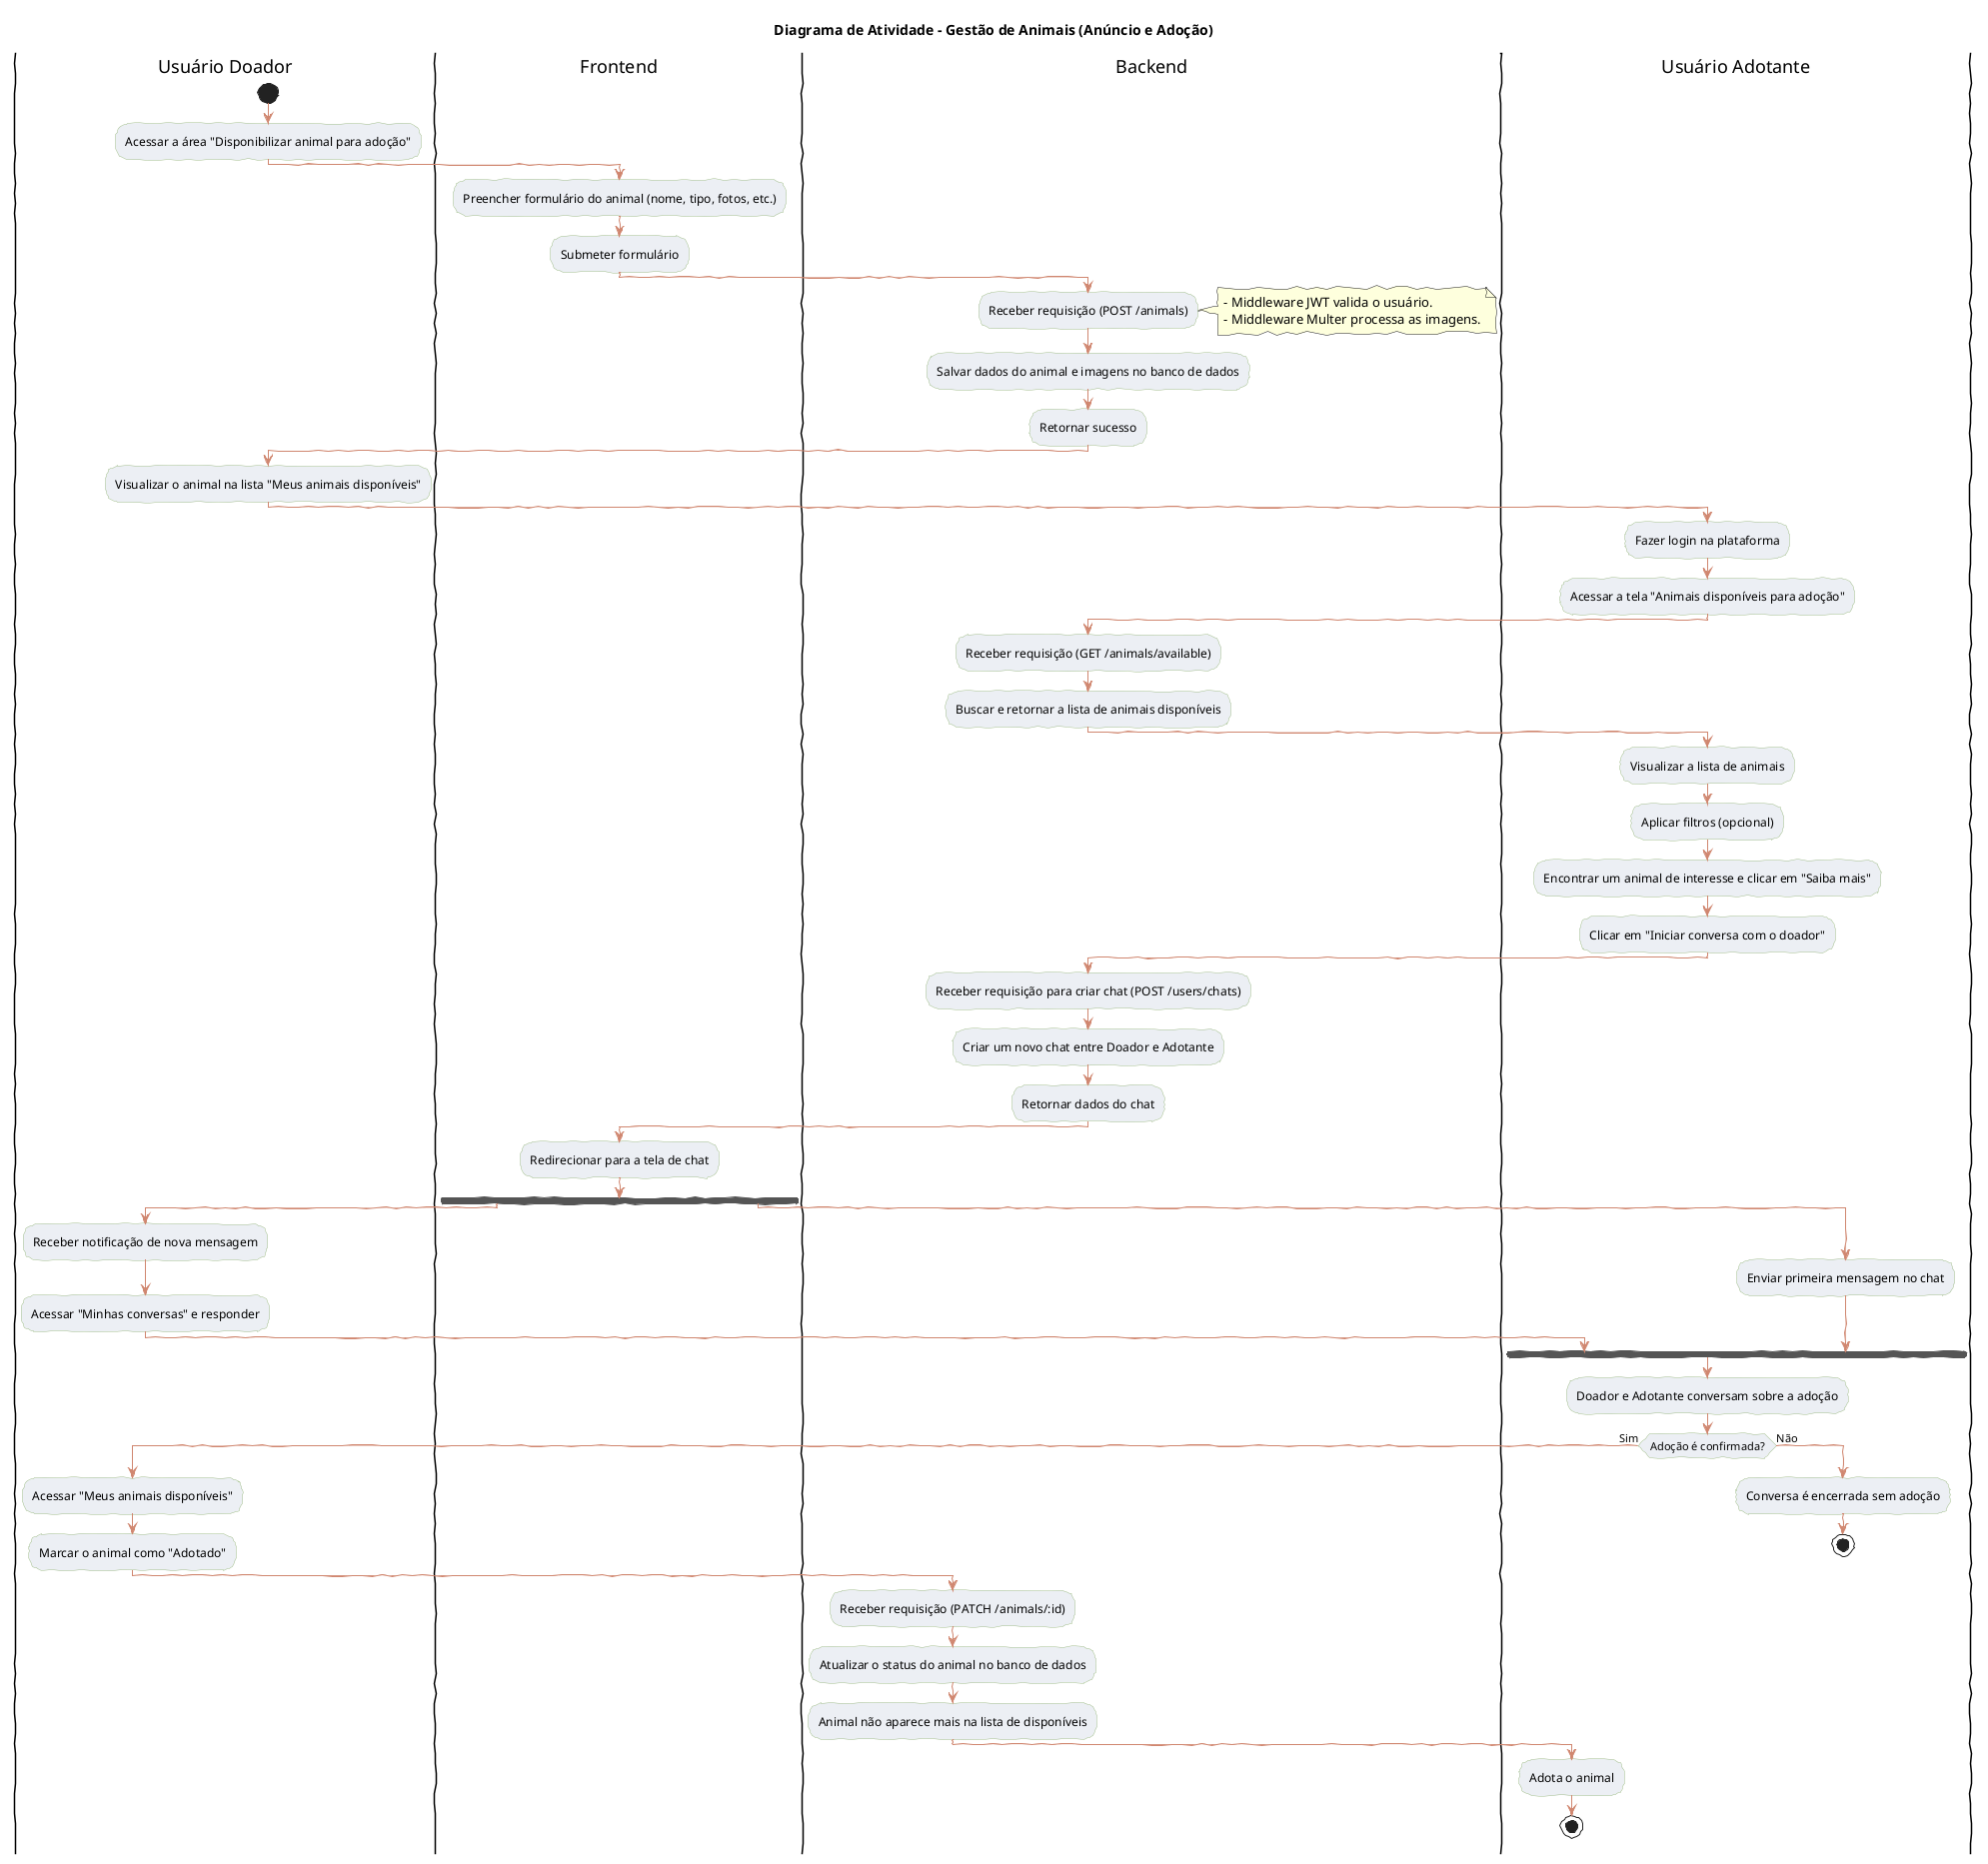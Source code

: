 @startuml
title Diagrama de Atividade - Gestão de Animais (Anúncio e Adoção)

skinparam handwritten true
skinparam activity {
  BorderColor #A3BE8C
  BackgroundColor #ECEFF4
  ArrowColor #D08770
}
skinparam partition {
  BorderColor #4C566A
  BackgroundColor #D8DEE9
}

|Usuário Doador|
start
:Acessar a área "Disponibilizar animal para adoção";

|Frontend|
:Preencher formulário do animal (nome, tipo, fotos, etc.);
:Submeter formulário;

|Backend|
:Receber requisição (POST /animals);
note right
  - Middleware JWT valida o usuário.
  - Middleware Multer processa as imagens.
end note
:Salvar dados do animal e imagens no banco de dados;
:Retornar sucesso;

|Usuário Doador|
:Visualizar o animal na lista "Meus animais disponíveis";

|Usuário Adotante|
:Fazer login na plataforma;
:Acessar a tela "Animais disponíveis para adoção";

|Backend|
:Receber requisição (GET /animals/available);
:Buscar e retornar a lista de animais disponíveis;

|Usuário Adotante|
:Visualizar a lista de animais;
:Aplicar filtros (opcional);
:Encontrar um animal de interesse e clicar em "Saiba mais";
:Clicar em "Iniciar conversa com o doador";

|Backend|
:Receber requisição para criar chat (POST /users/chats);
:Criar um novo chat entre Doador e Adotante;
:Retornar dados do chat;

|Frontend|
:Redirecionar para a tela de chat;

fork
  |Usuário Doador|
  :Receber notificação de nova mensagem;
  :Acessar "Minhas conversas" e responder;
fork again
  |Usuário Adotante|
  :Enviar primeira mensagem no chat;
endfork

:Doador e Adotante conversam sobre a adoção;
if (Adoção é confirmada?) then (Sim)
  |Usuário Doador|
  :Acessar "Meus animais disponíveis";
  :Marcar o animal como "Adotado";

  |Backend|
  :Receber requisição (PATCH /animals/:id);
  :Atualizar o status do animal no banco de dados;
  :Animal não aparece mais na lista de disponíveis;
  
  |Usuário Adotante|
  :Adota o animal;
  stop
else (Não)
  :Conversa é encerrada sem adoção;
  stop
endif

@enduml